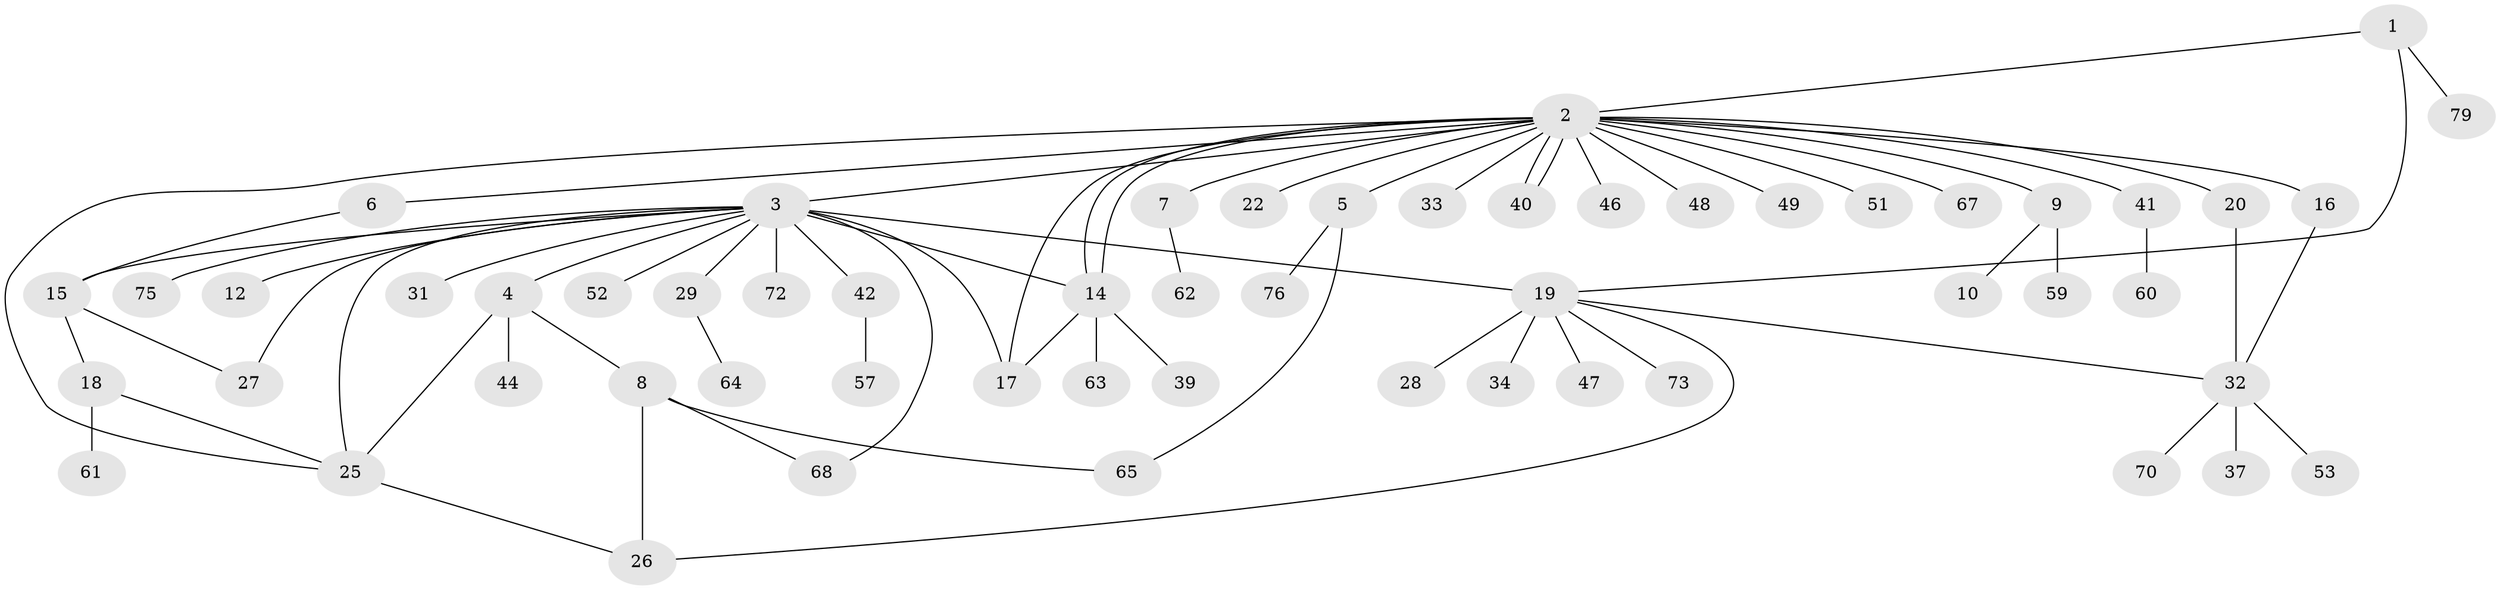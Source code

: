 // Generated by graph-tools (version 1.1) at 2025/52/02/27/25 19:52:00]
// undirected, 57 vertices, 73 edges
graph export_dot {
graph [start="1"]
  node [color=gray90,style=filled];
  1 [super="+21"];
  2 [super="+43"];
  3 [super="+11"];
  4 [super="+13"];
  5;
  6 [super="+50"];
  7 [super="+24"];
  8 [super="+71"];
  9 [super="+54"];
  10;
  12;
  14 [super="+36"];
  15 [super="+30"];
  16 [super="+78"];
  17 [super="+38"];
  18 [super="+23"];
  19 [super="+45"];
  20 [super="+66"];
  22;
  25 [super="+58"];
  26 [super="+35"];
  27;
  28;
  29;
  31;
  32 [super="+74"];
  33;
  34;
  37;
  39;
  40;
  41;
  42 [super="+55"];
  44;
  46 [super="+56"];
  47;
  48;
  49;
  51;
  52;
  53;
  57;
  59;
  60;
  61;
  62;
  63;
  64 [super="+77"];
  65 [super="+69"];
  67;
  68;
  70;
  72;
  73;
  75;
  76;
  79;
  1 -- 2;
  1 -- 19;
  1 -- 79;
  2 -- 3;
  2 -- 5;
  2 -- 6;
  2 -- 7;
  2 -- 9;
  2 -- 14;
  2 -- 14;
  2 -- 16;
  2 -- 20 [weight=2];
  2 -- 22;
  2 -- 25;
  2 -- 33;
  2 -- 40;
  2 -- 40;
  2 -- 41;
  2 -- 46 [weight=2];
  2 -- 48;
  2 -- 49;
  2 -- 51;
  2 -- 67;
  2 -- 17;
  3 -- 4 [weight=2];
  3 -- 12;
  3 -- 14 [weight=3];
  3 -- 17;
  3 -- 19 [weight=3];
  3 -- 29;
  3 -- 68;
  3 -- 75;
  3 -- 72;
  3 -- 42;
  3 -- 15;
  3 -- 52;
  3 -- 27;
  3 -- 31;
  3 -- 25;
  4 -- 8;
  4 -- 25;
  4 -- 44;
  5 -- 65;
  5 -- 76;
  6 -- 15;
  7 -- 62;
  8 -- 26;
  8 -- 65;
  8 -- 68;
  9 -- 10;
  9 -- 59;
  14 -- 17;
  14 -- 39;
  14 -- 63;
  15 -- 18;
  15 -- 27;
  16 -- 32;
  18 -- 25;
  18 -- 61;
  19 -- 26;
  19 -- 28;
  19 -- 32;
  19 -- 34;
  19 -- 47;
  19 -- 73;
  20 -- 32;
  25 -- 26;
  29 -- 64;
  32 -- 37;
  32 -- 53;
  32 -- 70;
  41 -- 60;
  42 -- 57;
}

